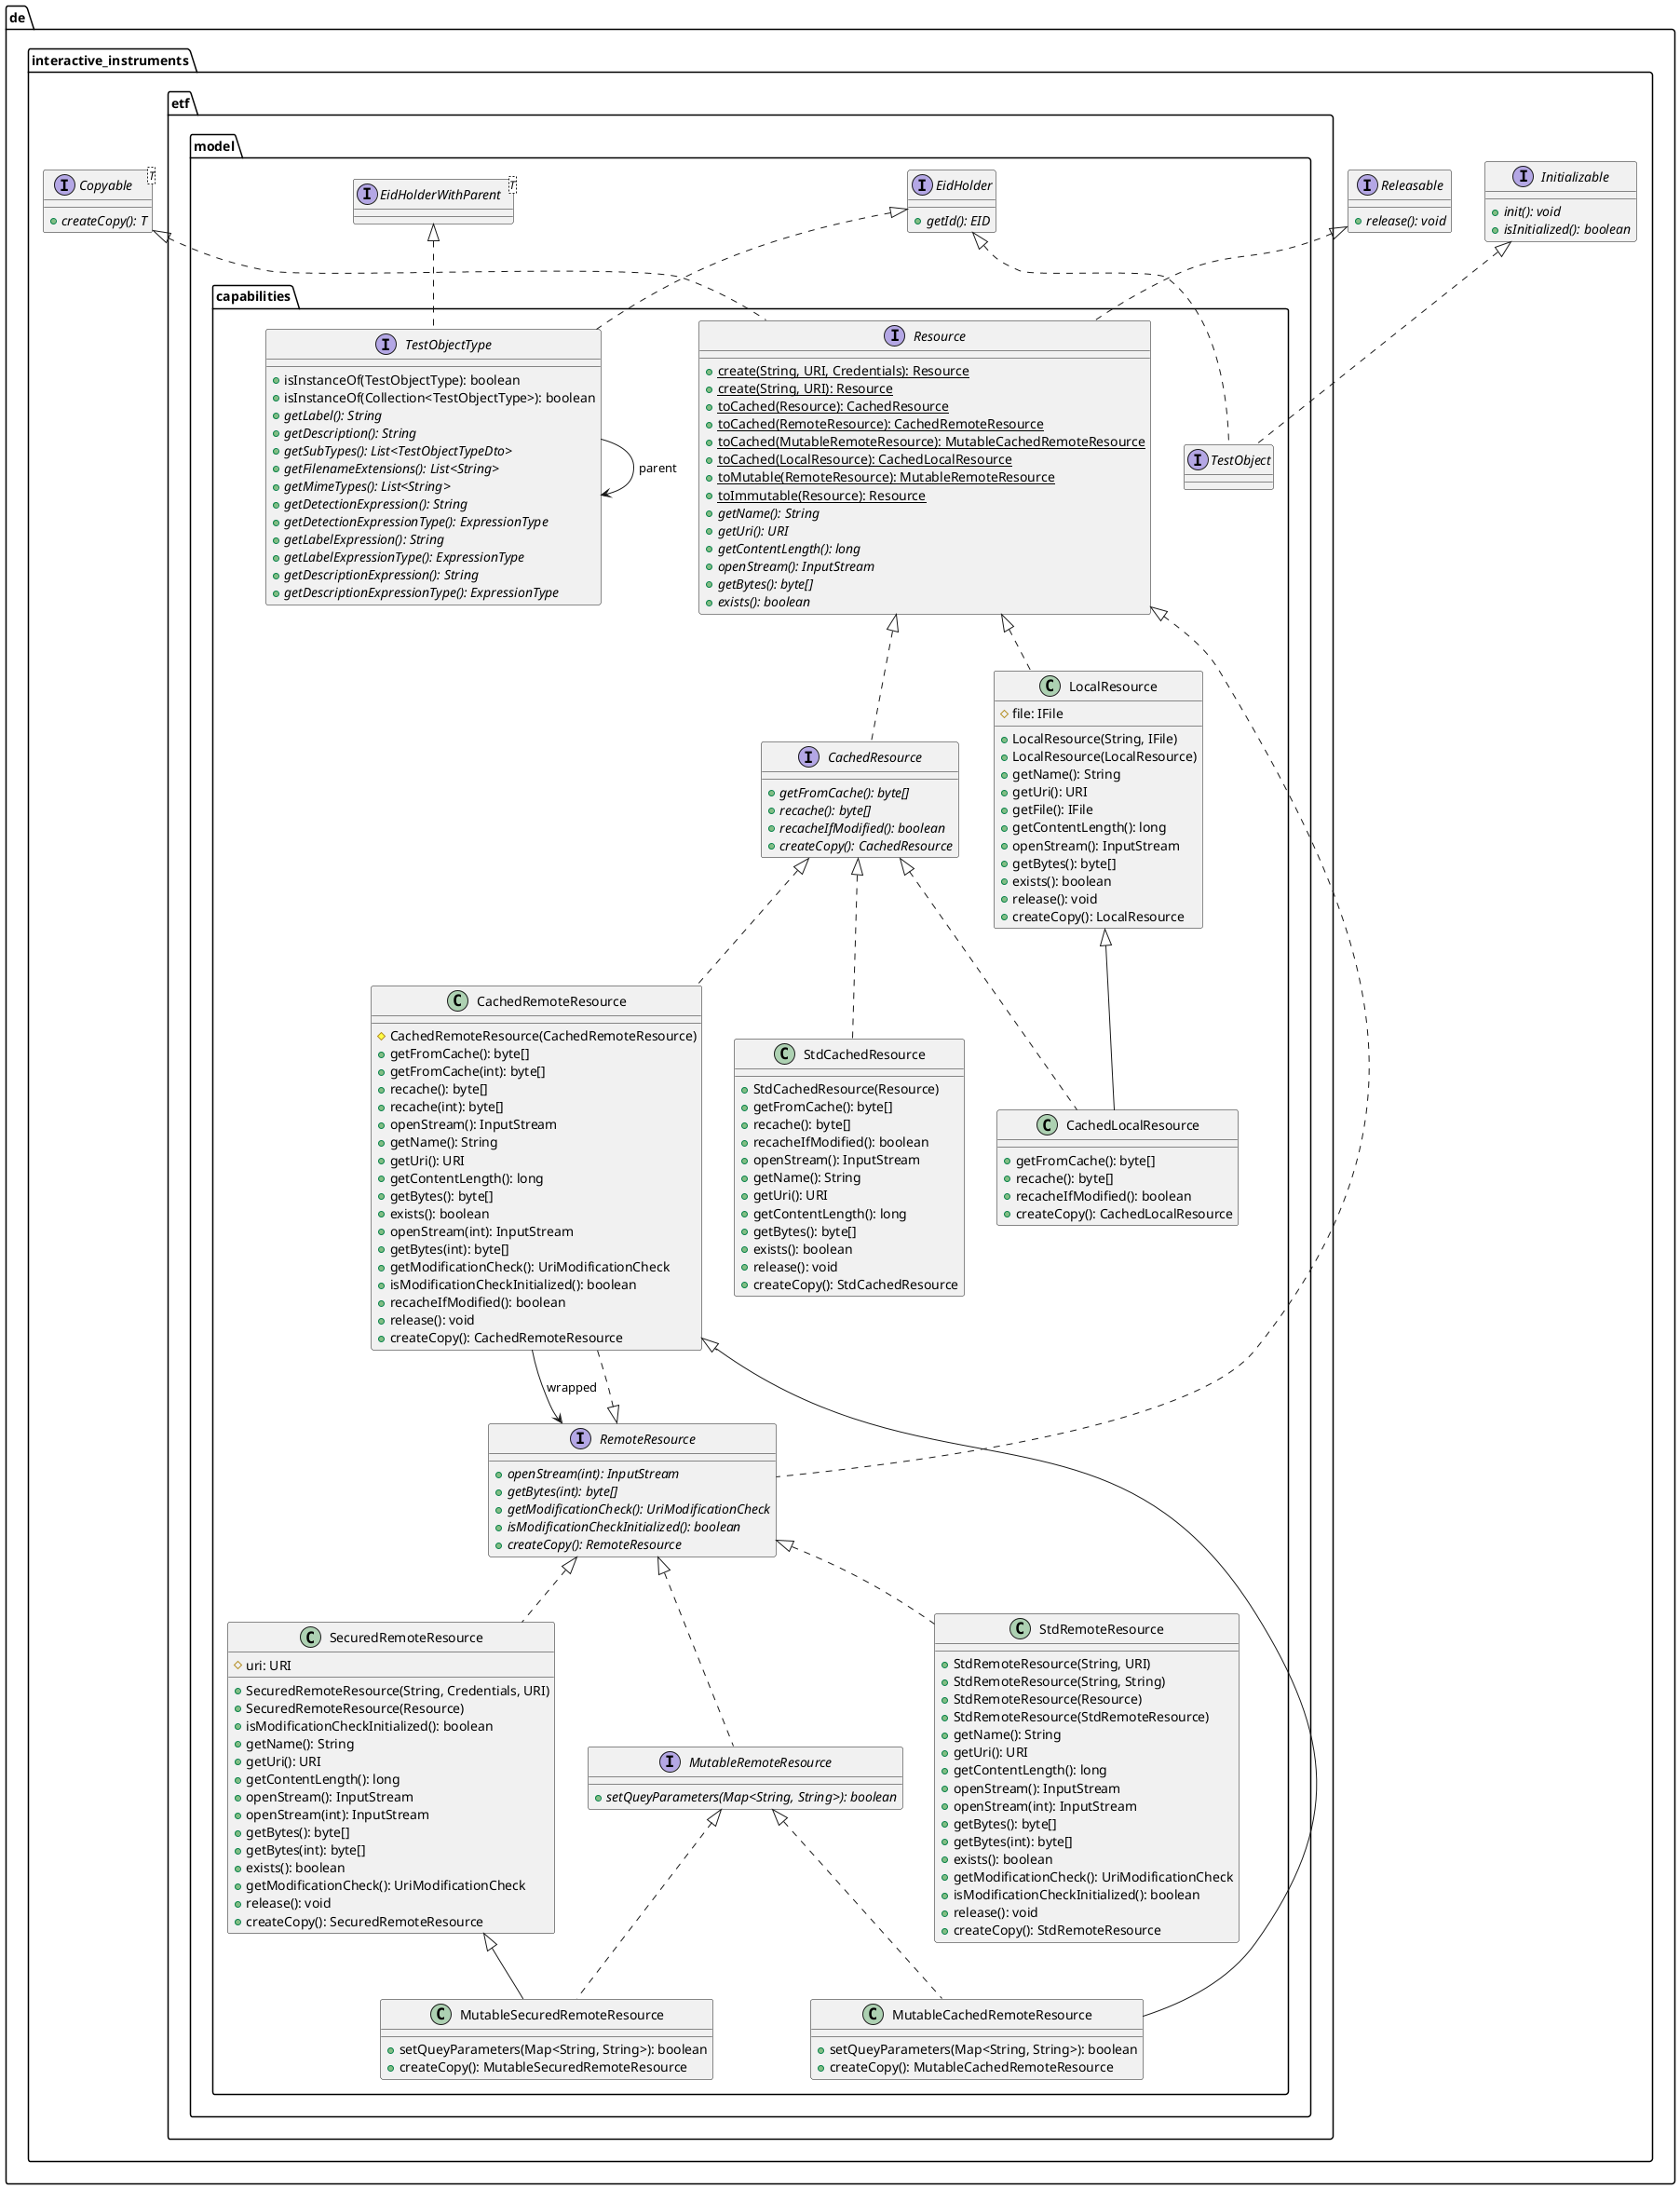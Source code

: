@startuml

    namespace de.interactive_instruments.etf.model.capabilities {

        interface CachedResource [[CachedResource.html]] {
            {abstract} +getFromCache(): byte[]
            {abstract} +recache(): byte[]
            {abstract} +recacheIfModified(): boolean
            {abstract} +createCopy(): CachedResource
        }

        class CachedRemoteResource [[CachedRemoteResource.html]] {
            #CachedRemoteResource(CachedRemoteResource)
            +getFromCache(): byte[]
            +getFromCache(int): byte[]
            +recache(): byte[]
            +recache(int): byte[]
            +openStream(): InputStream
            +getName(): String
            +getUri(): URI
            +getContentLength(): long
            +getBytes(): byte[]
            +exists(): boolean
            +openStream(int): InputStream
            +getBytes(int): byte[]
            +getModificationCheck(): UriModificationCheck
            +isModificationCheckInitialized(): boolean
            +recacheIfModified(): boolean
            +release(): void
            +createCopy(): CachedRemoteResource
        }

        interface TestObject [[TestObject.html]] {
        }

        class MutableSecuredRemoteResource [[MutableSecuredRemoteResource.html]] {
            +setQueyParameters(Map<String, String>): boolean
            +createCopy(): MutableSecuredRemoteResource
        }

        interface TestObjectType [[TestObjectType.html]] {
            +isInstanceOf(TestObjectType): boolean
            +isInstanceOf(Collection<TestObjectType>): boolean
            {abstract} +getLabel(): String
            {abstract} +getDescription(): String
            {abstract} +getSubTypes(): List<TestObjectTypeDto>
            {abstract} +getFilenameExtensions(): List<String>
            {abstract} +getMimeTypes(): List<String>
            {abstract} +getDetectionExpression(): String
            {abstract} +getDetectionExpressionType(): ExpressionType
            {abstract} +getLabelExpression(): String
            {abstract} +getLabelExpressionType(): ExpressionType
            {abstract} +getDescriptionExpression(): String
            {abstract} +getDescriptionExpressionType(): ExpressionType
        }

        interface RemoteResource [[RemoteResource.html]] {
            {abstract} +openStream(int): InputStream
            {abstract} +getBytes(int): byte[]
            {abstract} +getModificationCheck(): UriModificationCheck
            {abstract} +isModificationCheckInitialized(): boolean
            {abstract} +createCopy(): RemoteResource
        }

        class CachedLocalResource [[CachedLocalResource.html]] {
            +getFromCache(): byte[]
            +recache(): byte[]
            +recacheIfModified(): boolean
            +createCopy(): CachedLocalResource
        }

        class SecuredRemoteResource [[SecuredRemoteResource.html]] {
            #uri: URI
            +SecuredRemoteResource(String, Credentials, URI)
            +SecuredRemoteResource(Resource)
            +isModificationCheckInitialized(): boolean
            +getName(): String
            +getUri(): URI
            +getContentLength(): long
            +openStream(): InputStream
            +openStream(int): InputStream
            +getBytes(): byte[]
            +getBytes(int): byte[]
            +exists(): boolean
            +getModificationCheck(): UriModificationCheck
            +release(): void
            +createCopy(): SecuredRemoteResource
        }

        class MutableCachedRemoteResource [[MutableCachedRemoteResource.html]] {
            +setQueyParameters(Map<String, String>): boolean
            +createCopy(): MutableCachedRemoteResource
        }

        class StdRemoteResource [[StdRemoteResource.html]] {
            +StdRemoteResource(String, URI)
            +StdRemoteResource(String, String)
            +StdRemoteResource(Resource)
            +StdRemoteResource(StdRemoteResource)
            +getName(): String
            +getUri(): URI
            +getContentLength(): long
            +openStream(): InputStream
            +openStream(int): InputStream
            +getBytes(): byte[]
            +getBytes(int): byte[]
            +exists(): boolean
            +getModificationCheck(): UriModificationCheck
            +isModificationCheckInitialized(): boolean
            +release(): void
            +createCopy(): StdRemoteResource
        }

        interface Resource [[Resource.html]] {
            {static} +create(String, URI, Credentials): Resource
            {static} +create(String, URI): Resource
            {static} +toCached(Resource): CachedResource
            {static} +toCached(RemoteResource): CachedRemoteResource
            {static} +toCached(MutableRemoteResource): MutableCachedRemoteResource
            {static} +toCached(LocalResource): CachedLocalResource
            {static} +toMutable(RemoteResource): MutableRemoteResource
            {static} +toImmutable(Resource): Resource
            {abstract} +getName(): String
            {abstract} +getUri(): URI
            {abstract} +getContentLength(): long
            {abstract} +openStream(): InputStream
            {abstract} +getBytes(): byte[]
            {abstract} +exists(): boolean
        }

        class StdCachedResource [[StdCachedResource.html]] {
            +StdCachedResource(Resource)
            +getFromCache(): byte[]
            +recache(): byte[]
            +recacheIfModified(): boolean
            +openStream(): InputStream
            +getName(): String
            +getUri(): URI
            +getContentLength(): long
            +getBytes(): byte[]
            +exists(): boolean
            +release(): void
            +createCopy(): StdCachedResource
        }

        class LocalResource [[LocalResource.html]] {
            #file: IFile
            +LocalResource(String, IFile)
            +LocalResource(LocalResource)
            +getName(): String
            +getUri(): URI
            +getFile(): IFile
            +getContentLength(): long
            +openStream(): InputStream
            +getBytes(): byte[]
            +exists(): boolean
            +release(): void
            +createCopy(): LocalResource
        }

        interface MutableRemoteResource [[MutableRemoteResource.html]] {
            {abstract} +setQueyParameters(Map<String, String>): boolean
        }

        Resource <|.. CachedResource

        CachedResource <|.. CachedRemoteResource

        RemoteResource <|.. CachedRemoteResource

        interface de.interactive_instruments.etf.model.EidHolder {
            {abstract} +getId(): EID
        }
        de.interactive_instruments.etf.model.EidHolder <|.. TestObject

        interface de.interactive_instruments.Initializable {
            {abstract} +init(): void
            {abstract} +isInitialized(): boolean
        }
        de.interactive_instruments.Initializable <|.. TestObject

        SecuredRemoteResource <|-- MutableSecuredRemoteResource

        MutableRemoteResource <|.. MutableSecuredRemoteResource

        de.interactive_instruments.etf.model.EidHolder <|.. TestObjectType

        interface de.interactive_instruments.etf.model.EidHolderWithParent<T>
        de.interactive_instruments.etf.model.EidHolderWithParent <|.. TestObjectType

        Resource <|.. RemoteResource

        LocalResource <|-- CachedLocalResource

        CachedResource <|.. CachedLocalResource

        RemoteResource <|.. SecuredRemoteResource

        CachedRemoteResource <|-- MutableCachedRemoteResource

        MutableRemoteResource <|.. MutableCachedRemoteResource

        RemoteResource <|.. StdRemoteResource

        interface de.interactive_instruments.Releasable {
            {abstract} +release(): void
        }
        de.interactive_instruments.Releasable <|.. Resource

        interface de.interactive_instruments.Copyable<T> {
            {abstract} +createCopy(): T
        }
        de.interactive_instruments.Copyable <|.. Resource

        CachedResource <|.. StdCachedResource

        Resource <|.. LocalResource

        RemoteResource <|.. MutableRemoteResource

        CachedRemoteResource --> RemoteResource: wrapped

        TestObjectType --> TestObjectType: parent

    }

@enduml
